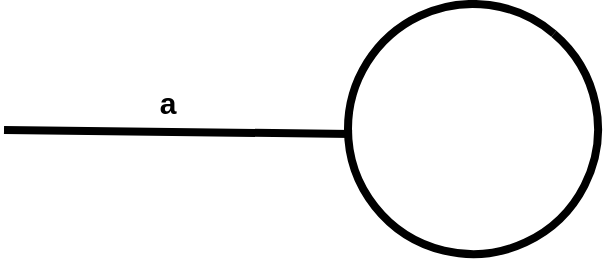 <mxfile>
    <diagram id="4yW_IhVHuKurVOY8ljNW" name="Page-1">
        <mxGraphModel dx="522" dy="329" grid="0" gridSize="10" guides="1" tooltips="1" connect="1" arrows="1" fold="1" page="1" pageScale="1" pageWidth="1169" pageHeight="827" background="light-dark(#FFFFFF,#FFFFFF)" math="0" shadow="0">
            <root>
                <mxCell id="0"/>
                <mxCell id="1" parent="0"/>
                <mxCell id="3" value="" style="endArrow=none;html=1;strokeColor=light-dark(#000000,#00FF00);strokeWidth=4;" edge="1" parent="1">
                    <mxGeometry width="50" height="50" relative="1" as="geometry">
                        <mxPoint x="126" y="298" as="sourcePoint"/>
                        <mxPoint x="300" y="300" as="targetPoint"/>
                    </mxGeometry>
                </mxCell>
                <mxCell id="14" value="" style="verticalLabelPosition=bottom;verticalAlign=top;html=1;shape=mxgraph.basic.arc;startAngle=0.112;endAngle=0.75;strokeColor=light-dark(#000000,#6600CC);strokeWidth=4;" vertex="1" parent="1">
                    <mxGeometry x="298" y="235" width="125" height="125" as="geometry"/>
                </mxCell>
                <mxCell id="17" value="" style="verticalLabelPosition=bottom;verticalAlign=top;html=1;shape=mxgraph.basic.arc;startAngle=0.748;endAngle=0.112;strokeColor=light-dark(#000000,#FF0000);strokeWidth=4;" vertex="1" parent="1">
                    <mxGeometry x="298" y="235" width="125" height="125" as="geometry"/>
                </mxCell>
                <mxCell id="19" value="&lt;font style=&quot;font-size: 15px; color: light-dark(rgb(0, 0, 0), rgb(0, 255, 0));&quot;&gt;a&lt;/font&gt;" style="text;html=1;align=center;verticalAlign=middle;whiteSpace=wrap;rounded=0;fontStyle=1;fontColor=light-dark(#000000,#00FF00);" vertex="1" parent="1">
                    <mxGeometry x="196" y="273" width="24" height="22" as="geometry"/>
                </mxCell>
            </root>
        </mxGraphModel>
    </diagram>
</mxfile>